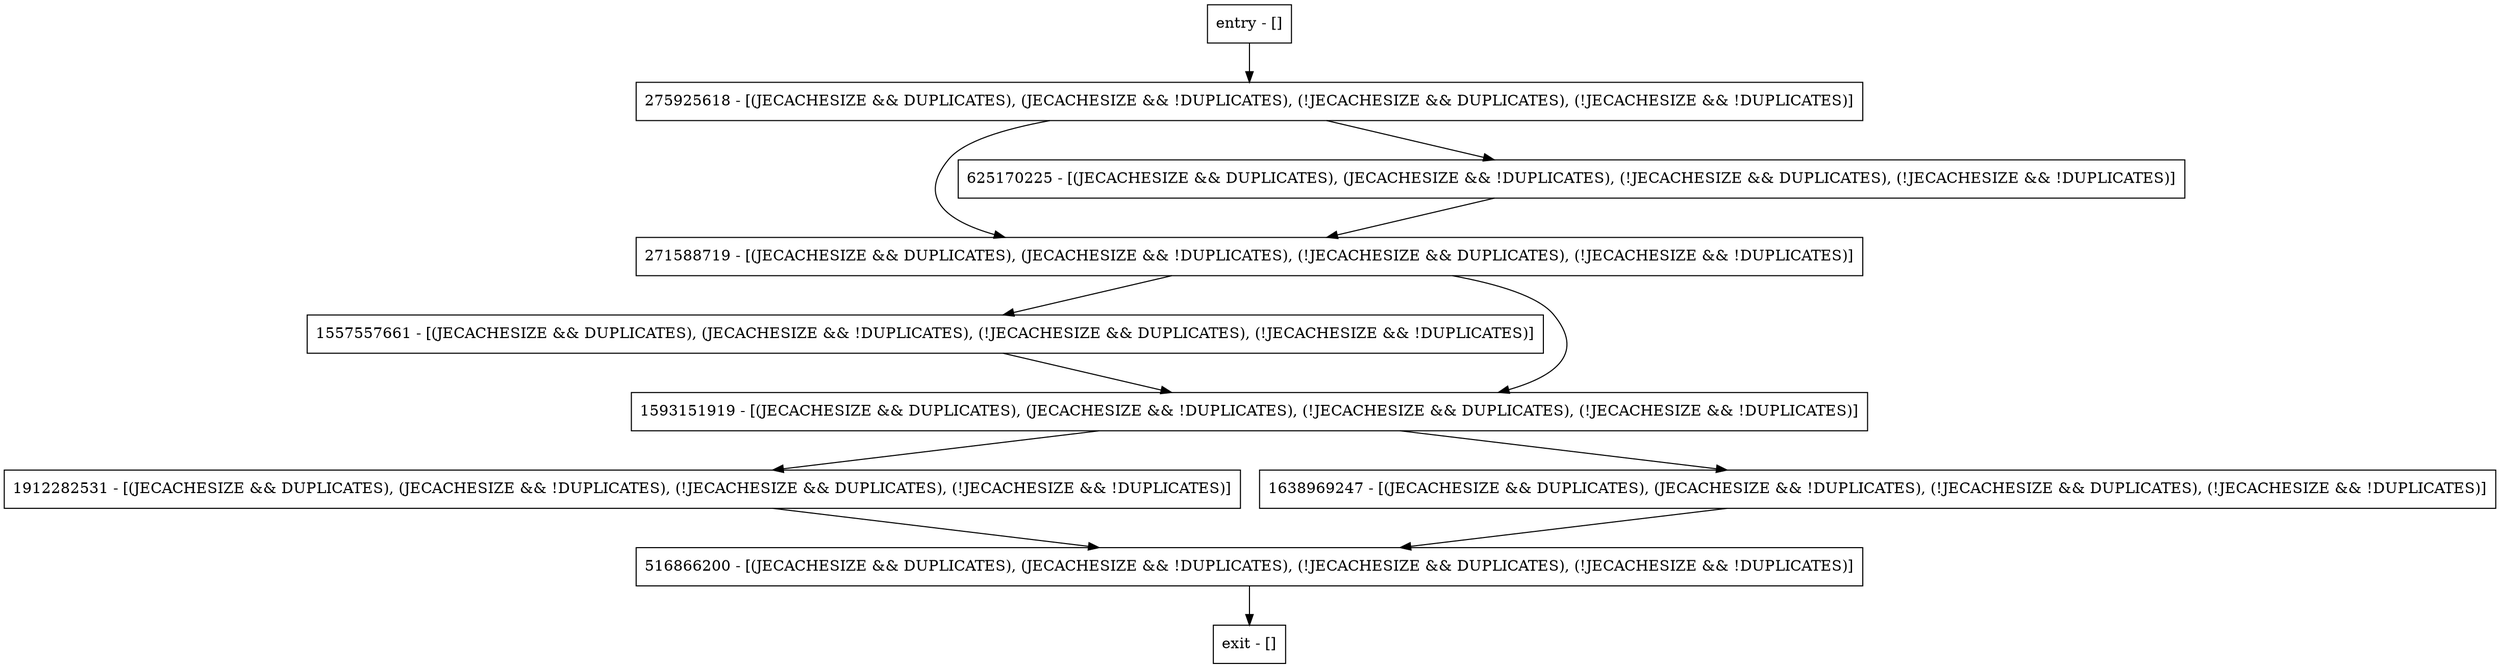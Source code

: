 digraph resetKeyComparator {
node [shape=record];
entry [label="entry - []"];
exit [label="exit - []"];
516866200 [label="516866200 - [(JECACHESIZE && DUPLICATES), (JECACHESIZE && !DUPLICATES), (!JECACHESIZE && DUPLICATES), (!JECACHESIZE && !DUPLICATES)]"];
1557557661 [label="1557557661 - [(JECACHESIZE && DUPLICATES), (JECACHESIZE && !DUPLICATES), (!JECACHESIZE && DUPLICATES), (!JECACHESIZE && !DUPLICATES)]"];
275925618 [label="275925618 - [(JECACHESIZE && DUPLICATES), (JECACHESIZE && !DUPLICATES), (!JECACHESIZE && DUPLICATES), (!JECACHESIZE && !DUPLICATES)]"];
271588719 [label="271588719 - [(JECACHESIZE && DUPLICATES), (JECACHESIZE && !DUPLICATES), (!JECACHESIZE && DUPLICATES), (!JECACHESIZE && !DUPLICATES)]"];
625170225 [label="625170225 - [(JECACHESIZE && DUPLICATES), (JECACHESIZE && !DUPLICATES), (!JECACHESIZE && DUPLICATES), (!JECACHESIZE && !DUPLICATES)]"];
1593151919 [label="1593151919 - [(JECACHESIZE && DUPLICATES), (JECACHESIZE && !DUPLICATES), (!JECACHESIZE && DUPLICATES), (!JECACHESIZE && !DUPLICATES)]"];
1912282531 [label="1912282531 - [(JECACHESIZE && DUPLICATES), (JECACHESIZE && !DUPLICATES), (!JECACHESIZE && DUPLICATES), (!JECACHESIZE && !DUPLICATES)]"];
1638969247 [label="1638969247 - [(JECACHESIZE && DUPLICATES), (JECACHESIZE && !DUPLICATES), (!JECACHESIZE && DUPLICATES), (!JECACHESIZE && !DUPLICATES)]"];
entry;
exit;
entry -> 275925618;
516866200 -> exit;
1557557661 -> 1593151919;
275925618 -> 271588719;
275925618 -> 625170225;
271588719 -> 1557557661;
271588719 -> 1593151919;
625170225 -> 271588719;
1593151919 -> 1912282531;
1593151919 -> 1638969247;
1912282531 -> 516866200;
1638969247 -> 516866200;
}
